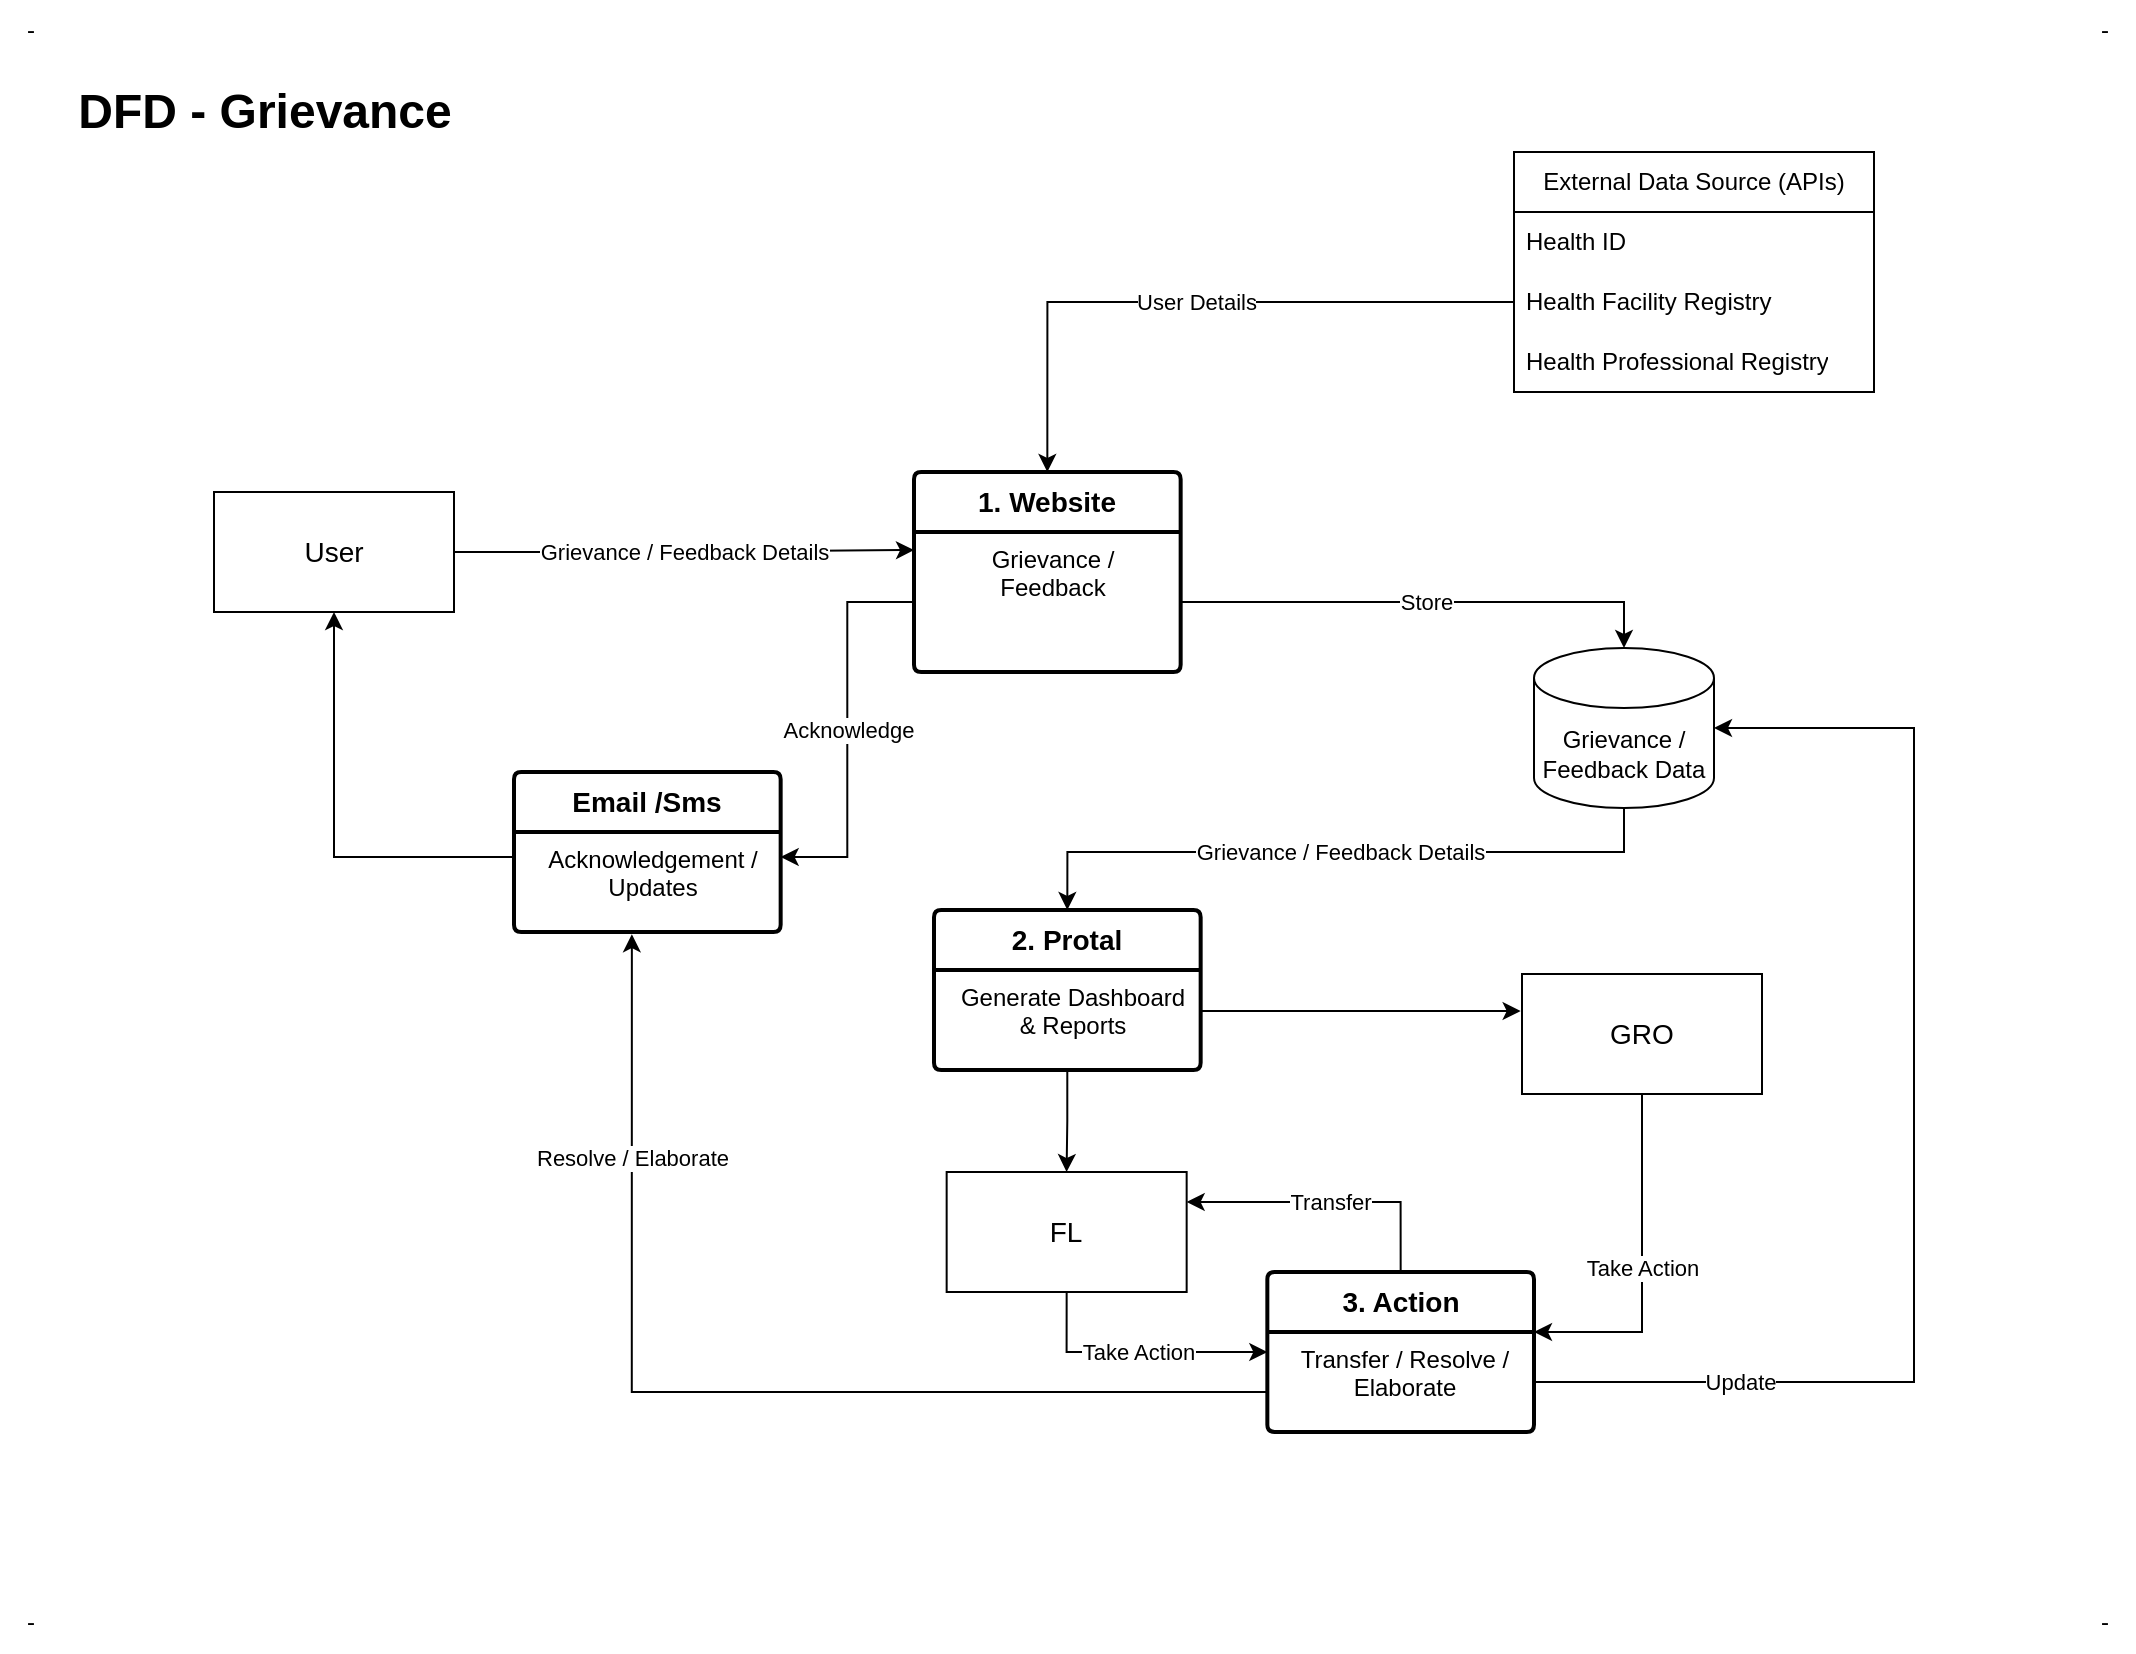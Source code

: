 <mxfile version="22.1.8" type="github">
  <diagram name="Page-1" id="5d7acffa-a066-3a61-03fe-96351882024d">
    <mxGraphModel dx="1293" dy="525" grid="1" gridSize="10" guides="1" tooltips="1" connect="1" arrows="1" fold="1" page="1" pageScale="1" pageWidth="1100" pageHeight="850" background="#ffffff" math="0" shadow="0">
      <root>
        <mxCell id="0" />
        <mxCell id="1" parent="0" />
        <mxCell id="2-qn9SCY0CSl4VwghT2g-1" value="&lt;font style=&quot;font-size: 14px;&quot;&gt;&lt;b style=&quot;&quot;&gt;1. Website&lt;/b&gt;&lt;/font&gt;" style="swimlane;childLayout=stackLayout;horizontal=1;startSize=30;horizontalStack=0;rounded=1;fontSize=14;fontStyle=0;strokeWidth=2;resizeParent=0;resizeLast=1;shadow=0;dashed=0;align=center;arcSize=4;whiteSpace=wrap;html=1;" parent="1" vertex="1">
          <mxGeometry x="460" y="240" width="133.33" height="100" as="geometry" />
        </mxCell>
        <mxCell id="2-qn9SCY0CSl4VwghT2g-2" value="&lt;font style=&quot;font-size: 12px;&quot;&gt;Grievance / &lt;br&gt;Feedback&lt;/font&gt;" style="align=center;strokeColor=none;fillColor=none;spacingLeft=4;fontSize=12;verticalAlign=top;resizable=0;rotatable=0;part=1;html=1;" parent="2-qn9SCY0CSl4VwghT2g-1" vertex="1">
          <mxGeometry y="30" width="133.33" height="70" as="geometry" />
        </mxCell>
        <mxCell id="2-qn9SCY0CSl4VwghT2g-5" value="&lt;font style=&quot;font-size: 14px;&quot;&gt;User&lt;/font&gt;" style="rounded=0;whiteSpace=wrap;html=1;" parent="1" vertex="1">
          <mxGeometry x="110" y="250" width="120" height="60" as="geometry" />
        </mxCell>
        <mxCell id="2-qn9SCY0CSl4VwghT2g-9" value="" style="endArrow=classic;html=1;rounded=0;edgeStyle=orthogonalEdgeStyle;exitX=1;exitY=0.5;exitDx=0;exitDy=0;" parent="1" source="2-qn9SCY0CSl4VwghT2g-5" edge="1">
          <mxGeometry relative="1" as="geometry">
            <mxPoint x="240" y="280" as="sourcePoint" />
            <mxPoint x="460" y="279" as="targetPoint" />
          </mxGeometry>
        </mxCell>
        <mxCell id="2-qn9SCY0CSl4VwghT2g-10" value="Grievance / Feedback Details" style="edgeLabel;resizable=0;html=1;align=center;verticalAlign=middle;" parent="2-qn9SCY0CSl4VwghT2g-9" connectable="0" vertex="1">
          <mxGeometry relative="1" as="geometry" />
        </mxCell>
        <mxCell id="2-qn9SCY0CSl4VwghT2g-19" value="&lt;font style=&quot;font-size: 14px;&quot;&gt;GRO&lt;/font&gt;" style="rounded=0;whiteSpace=wrap;html=1;" parent="1" vertex="1">
          <mxGeometry x="764" y="491" width="120" height="60" as="geometry" />
        </mxCell>
        <mxCell id="2-qn9SCY0CSl4VwghT2g-20" value="Grievance / Feedback Data" style="shape=cylinder3;whiteSpace=wrap;html=1;boundedLbl=1;backgroundOutline=1;size=15;" parent="1" vertex="1">
          <mxGeometry x="770" y="328" width="90" height="80" as="geometry" />
        </mxCell>
        <mxCell id="2-qn9SCY0CSl4VwghT2g-21" value="" style="endArrow=classic;html=1;rounded=0;edgeStyle=orthogonalEdgeStyle;exitX=1;exitY=0.5;exitDx=0;exitDy=0;entryX=0.5;entryY=0;entryDx=0;entryDy=0;entryPerimeter=0;" parent="1" source="2-qn9SCY0CSl4VwghT2g-2" target="2-qn9SCY0CSl4VwghT2g-20" edge="1">
          <mxGeometry relative="1" as="geometry">
            <mxPoint x="500" y="410" as="sourcePoint" />
            <mxPoint x="660" y="410" as="targetPoint" />
          </mxGeometry>
        </mxCell>
        <mxCell id="2-qn9SCY0CSl4VwghT2g-22" value="Store" style="edgeLabel;resizable=0;html=1;align=center;verticalAlign=middle;" parent="2-qn9SCY0CSl4VwghT2g-21" connectable="0" vertex="1">
          <mxGeometry relative="1" as="geometry" />
        </mxCell>
        <mxCell id="2-qn9SCY0CSl4VwghT2g-29" value="&lt;font style=&quot;font-size: 14px;&quot;&gt;&lt;b style=&quot;&quot;&gt;2. Protal&lt;/b&gt;&lt;/font&gt;" style="swimlane;childLayout=stackLayout;horizontal=1;startSize=30;horizontalStack=0;rounded=1;fontSize=14;fontStyle=0;strokeWidth=2;resizeParent=0;resizeLast=1;shadow=0;dashed=0;align=center;arcSize=4;whiteSpace=wrap;html=1;" parent="1" vertex="1">
          <mxGeometry x="470" y="459" width="133.33" height="80" as="geometry" />
        </mxCell>
        <mxCell id="2-qn9SCY0CSl4VwghT2g-30" value="&lt;font style=&quot;font-size: 12px;&quot;&gt;Generate Dashboard&lt;br&gt;&amp;amp; Reports&lt;/font&gt;" style="align=center;strokeColor=none;fillColor=none;spacingLeft=4;fontSize=12;verticalAlign=top;resizable=0;rotatable=0;part=1;html=1;" parent="2-qn9SCY0CSl4VwghT2g-29" vertex="1">
          <mxGeometry y="30" width="133.33" height="50" as="geometry" />
        </mxCell>
        <mxCell id="ZYt9PUyYWpOB_vdmKRMF-1" value="&lt;font style=&quot;font-size: 14px;&quot;&gt;&lt;b style=&quot;&quot;&gt;Email /Sms&lt;/b&gt;&lt;/font&gt;" style="swimlane;childLayout=stackLayout;horizontal=1;startSize=30;horizontalStack=0;rounded=1;fontSize=14;fontStyle=0;strokeWidth=2;resizeParent=0;resizeLast=1;shadow=0;dashed=0;align=center;arcSize=4;whiteSpace=wrap;html=1;" parent="1" vertex="1">
          <mxGeometry x="260" y="390" width="133.33" height="80" as="geometry" />
        </mxCell>
        <mxCell id="ZYt9PUyYWpOB_vdmKRMF-2" value="Acknowledgement / &lt;br&gt;Updates" style="align=center;strokeColor=none;fillColor=none;spacingLeft=4;fontSize=12;verticalAlign=top;resizable=0;rotatable=0;part=1;html=1;" parent="ZYt9PUyYWpOB_vdmKRMF-1" vertex="1">
          <mxGeometry y="30" width="133.33" height="50" as="geometry" />
        </mxCell>
        <mxCell id="ZYt9PUyYWpOB_vdmKRMF-3" value="" style="endArrow=classic;html=1;rounded=0;edgeStyle=orthogonalEdgeStyle;exitX=0;exitY=0.5;exitDx=0;exitDy=0;entryX=1;entryY=0.25;entryDx=0;entryDy=0;" parent="1" source="2-qn9SCY0CSl4VwghT2g-2" target="ZYt9PUyYWpOB_vdmKRMF-2" edge="1">
          <mxGeometry relative="1" as="geometry">
            <mxPoint x="230" y="320" as="sourcePoint" />
            <mxPoint x="390" y="320" as="targetPoint" />
          </mxGeometry>
        </mxCell>
        <mxCell id="ZYt9PUyYWpOB_vdmKRMF-4" value="Acknowledge" style="edgeLabel;resizable=0;html=1;align=center;verticalAlign=middle;" parent="ZYt9PUyYWpOB_vdmKRMF-3" connectable="0" vertex="1">
          <mxGeometry relative="1" as="geometry" />
        </mxCell>
        <mxCell id="ZYt9PUyYWpOB_vdmKRMF-6" value="" style="endArrow=classic;html=1;rounded=0;edgeStyle=orthogonalEdgeStyle;entryX=0.5;entryY=1;entryDx=0;entryDy=0;exitX=0;exitY=0.25;exitDx=0;exitDy=0;" parent="1" source="ZYt9PUyYWpOB_vdmKRMF-2" target="2-qn9SCY0CSl4VwghT2g-5" edge="1">
          <mxGeometry relative="1" as="geometry">
            <mxPoint x="90" y="330" as="sourcePoint" />
            <mxPoint x="250" y="330" as="targetPoint" />
          </mxGeometry>
        </mxCell>
        <mxCell id="ZYt9PUyYWpOB_vdmKRMF-18" value="" style="endArrow=classic;html=1;rounded=0;edgeStyle=orthogonalEdgeStyle;" parent="1" edge="1">
          <mxGeometry relative="1" as="geometry">
            <mxPoint x="603.33" y="509.5" as="sourcePoint" />
            <mxPoint x="763.33" y="509.5" as="targetPoint" />
          </mxGeometry>
        </mxCell>
        <mxCell id="ZYt9PUyYWpOB_vdmKRMF-21" value="" style="endArrow=classic;html=1;rounded=0;edgeStyle=orthogonalEdgeStyle;exitX=0.5;exitY=1;exitDx=0;exitDy=0;exitPerimeter=0;entryX=0.5;entryY=0;entryDx=0;entryDy=0;" parent="1" source="2-qn9SCY0CSl4VwghT2g-20" target="2-qn9SCY0CSl4VwghT2g-29" edge="1">
          <mxGeometry relative="1" as="geometry">
            <mxPoint x="560" y="390" as="sourcePoint" />
            <mxPoint x="720" y="390" as="targetPoint" />
            <Array as="points">
              <mxPoint x="815" y="430" />
              <mxPoint x="537" y="430" />
            </Array>
          </mxGeometry>
        </mxCell>
        <mxCell id="ZYt9PUyYWpOB_vdmKRMF-22" value="Grievance / Feedback Details" style="edgeLabel;resizable=0;html=1;align=center;verticalAlign=middle;" parent="ZYt9PUyYWpOB_vdmKRMF-21" connectable="0" vertex="1">
          <mxGeometry relative="1" as="geometry" />
        </mxCell>
        <mxCell id="ZYt9PUyYWpOB_vdmKRMF-25" value="&lt;font style=&quot;font-size: 14px;&quot;&gt;&lt;b style=&quot;&quot;&gt;3. Action&lt;/b&gt;&lt;/font&gt;" style="swimlane;childLayout=stackLayout;horizontal=1;startSize=30;horizontalStack=0;rounded=1;fontSize=14;fontStyle=0;strokeWidth=2;resizeParent=0;resizeLast=1;shadow=0;dashed=0;align=center;arcSize=4;whiteSpace=wrap;html=1;" parent="1" vertex="1">
          <mxGeometry x="636.67" y="640" width="133.33" height="80" as="geometry" />
        </mxCell>
        <mxCell id="ZYt9PUyYWpOB_vdmKRMF-26" value="Transfer / Resolve / &lt;br&gt;Elaborate" style="align=center;strokeColor=none;fillColor=none;spacingLeft=4;fontSize=12;verticalAlign=top;resizable=0;rotatable=0;part=1;html=1;" parent="ZYt9PUyYWpOB_vdmKRMF-25" vertex="1">
          <mxGeometry y="30" width="133.33" height="50" as="geometry" />
        </mxCell>
        <mxCell id="ZYt9PUyYWpOB_vdmKRMF-31" value="&lt;font style=&quot;font-size: 14px;&quot;&gt;FL&lt;/font&gt;" style="rounded=0;whiteSpace=wrap;html=1;" parent="1" vertex="1">
          <mxGeometry x="476.33" y="590" width="120" height="60" as="geometry" />
        </mxCell>
        <mxCell id="ZYt9PUyYWpOB_vdmKRMF-44" value="" style="endArrow=classic;html=1;rounded=0;edgeStyle=orthogonalEdgeStyle;exitX=1;exitY=0.5;exitDx=0;exitDy=0;entryX=1;entryY=0.5;entryDx=0;entryDy=0;entryPerimeter=0;" parent="1" source="ZYt9PUyYWpOB_vdmKRMF-26" target="2-qn9SCY0CSl4VwghT2g-20" edge="1">
          <mxGeometry relative="1" as="geometry">
            <mxPoint x="900" y="420" as="sourcePoint" />
            <mxPoint x="1000" y="420" as="targetPoint" />
            <Array as="points">
              <mxPoint x="960" y="695" />
              <mxPoint x="960" y="368" />
            </Array>
          </mxGeometry>
        </mxCell>
        <mxCell id="ZYt9PUyYWpOB_vdmKRMF-64" value="Update" style="edgeLabel;html=1;align=center;verticalAlign=middle;resizable=0;points=[];" parent="ZYt9PUyYWpOB_vdmKRMF-44" vertex="1" connectable="0">
          <mxGeometry x="-0.666" relative="1" as="geometry">
            <mxPoint as="offset" />
          </mxGeometry>
        </mxCell>
        <mxCell id="ZYt9PUyYWpOB_vdmKRMF-48" value="External Data Source (APIs)" style="swimlane;fontStyle=0;childLayout=stackLayout;horizontal=1;startSize=30;horizontalStack=0;resizeParent=1;resizeParentMax=0;resizeLast=0;collapsible=1;marginBottom=0;whiteSpace=wrap;html=1;" parent="1" vertex="1">
          <mxGeometry x="760" y="80" width="180" height="120" as="geometry" />
        </mxCell>
        <mxCell id="ZYt9PUyYWpOB_vdmKRMF-49" value="Health ID" style="text;strokeColor=none;fillColor=none;align=left;verticalAlign=middle;spacingLeft=4;spacingRight=4;overflow=hidden;points=[[0,0.5],[1,0.5]];portConstraint=eastwest;rotatable=0;whiteSpace=wrap;html=1;" parent="ZYt9PUyYWpOB_vdmKRMF-48" vertex="1">
          <mxGeometry y="30" width="180" height="30" as="geometry" />
        </mxCell>
        <mxCell id="ZYt9PUyYWpOB_vdmKRMF-50" value="Health Facility Registry" style="text;strokeColor=none;fillColor=none;align=left;verticalAlign=middle;spacingLeft=4;spacingRight=4;overflow=hidden;points=[[0,0.5],[1,0.5]];portConstraint=eastwest;rotatable=0;whiteSpace=wrap;html=1;" parent="ZYt9PUyYWpOB_vdmKRMF-48" vertex="1">
          <mxGeometry y="60" width="180" height="30" as="geometry" />
        </mxCell>
        <mxCell id="ZYt9PUyYWpOB_vdmKRMF-51" value="Health Professional Registry" style="text;strokeColor=none;fillColor=none;align=left;verticalAlign=middle;spacingLeft=4;spacingRight=4;overflow=hidden;points=[[0,0.5],[1,0.5]];portConstraint=eastwest;rotatable=0;whiteSpace=wrap;html=1;" parent="ZYt9PUyYWpOB_vdmKRMF-48" vertex="1">
          <mxGeometry y="90" width="180" height="30" as="geometry" />
        </mxCell>
        <mxCell id="ZYt9PUyYWpOB_vdmKRMF-52" value="" style="endArrow=classic;html=1;rounded=0;edgeStyle=orthogonalEdgeStyle;exitX=0;exitY=0.5;exitDx=0;exitDy=0;entryX=0.5;entryY=0;entryDx=0;entryDy=0;" parent="1" source="ZYt9PUyYWpOB_vdmKRMF-50" target="2-qn9SCY0CSl4VwghT2g-1" edge="1">
          <mxGeometry relative="1" as="geometry">
            <mxPoint x="580" y="100" as="sourcePoint" />
            <mxPoint x="740" y="100" as="targetPoint" />
          </mxGeometry>
        </mxCell>
        <mxCell id="ZYt9PUyYWpOB_vdmKRMF-53" value="User Details" style="edgeLabel;resizable=0;html=1;align=center;verticalAlign=middle;" parent="ZYt9PUyYWpOB_vdmKRMF-52" connectable="0" vertex="1">
          <mxGeometry relative="1" as="geometry" />
        </mxCell>
        <mxCell id="ZYt9PUyYWpOB_vdmKRMF-55" value="&lt;font style=&quot;font-size: 24px;&quot;&gt;&lt;b&gt;DFD - Grievance&lt;/b&gt;&lt;/font&gt;" style="text;html=1;align=center;verticalAlign=middle;resizable=0;points=[];autosize=1;strokeColor=none;fillColor=none;" parent="1" vertex="1">
          <mxGeometry x="30" y="40" width="210" height="40" as="geometry" />
        </mxCell>
        <mxCell id="ZYt9PUyYWpOB_vdmKRMF-56" value="" style="endArrow=classic;html=1;rounded=0;edgeStyle=orthogonalEdgeStyle;entryX=1;entryY=0.25;entryDx=0;entryDy=0;exitX=0.5;exitY=0;exitDx=0;exitDy=0;" parent="1" source="ZYt9PUyYWpOB_vdmKRMF-25" target="ZYt9PUyYWpOB_vdmKRMF-31" edge="1">
          <mxGeometry relative="1" as="geometry">
            <mxPoint x="630" y="590" as="sourcePoint" />
            <mxPoint x="730" y="590" as="targetPoint" />
          </mxGeometry>
        </mxCell>
        <mxCell id="ZYt9PUyYWpOB_vdmKRMF-57" value="Transfer" style="edgeLabel;resizable=0;html=1;align=center;verticalAlign=middle;" parent="ZYt9PUyYWpOB_vdmKRMF-56" connectable="0" vertex="1">
          <mxGeometry relative="1" as="geometry" />
        </mxCell>
        <mxCell id="ZYt9PUyYWpOB_vdmKRMF-61" value="" style="edgeStyle=orthogonalEdgeStyle;rounded=0;orthogonalLoop=1;jettySize=auto;html=1;" parent="1" source="2-qn9SCY0CSl4VwghT2g-30" target="ZYt9PUyYWpOB_vdmKRMF-31" edge="1">
          <mxGeometry relative="1" as="geometry" />
        </mxCell>
        <mxCell id="ZYt9PUyYWpOB_vdmKRMF-62" value="" style="endArrow=classic;html=1;rounded=0;edgeStyle=orthogonalEdgeStyle;entryX=0;entryY=0.5;entryDx=0;entryDy=0;exitX=0.5;exitY=1;exitDx=0;exitDy=0;" parent="1" source="ZYt9PUyYWpOB_vdmKRMF-31" target="ZYt9PUyYWpOB_vdmKRMF-25" edge="1">
          <mxGeometry relative="1" as="geometry">
            <mxPoint x="536.33" y="650" as="sourcePoint" />
            <mxPoint x="536.33" y="750" as="targetPoint" />
          </mxGeometry>
        </mxCell>
        <mxCell id="ZYt9PUyYWpOB_vdmKRMF-63" value="Take Action" style="edgeLabel;resizable=0;html=1;align=center;verticalAlign=middle;" parent="ZYt9PUyYWpOB_vdmKRMF-62" connectable="0" vertex="1">
          <mxGeometry relative="1" as="geometry" />
        </mxCell>
        <mxCell id="ZYt9PUyYWpOB_vdmKRMF-65" value="" style="endArrow=classic;html=1;rounded=0;edgeStyle=orthogonalEdgeStyle;exitX=0.5;exitY=1;exitDx=0;exitDy=0;entryX=1;entryY=0;entryDx=0;entryDy=0;" parent="1" source="2-qn9SCY0CSl4VwghT2g-19" target="ZYt9PUyYWpOB_vdmKRMF-26" edge="1">
          <mxGeometry relative="1" as="geometry">
            <mxPoint x="790" y="580" as="sourcePoint" />
            <mxPoint x="790" y="670" as="targetPoint" />
            <Array as="points">
              <mxPoint x="824" y="670" />
            </Array>
          </mxGeometry>
        </mxCell>
        <mxCell id="ZYt9PUyYWpOB_vdmKRMF-66" value="Take Action" style="edgeLabel;resizable=0;html=1;align=center;verticalAlign=middle;" parent="ZYt9PUyYWpOB_vdmKRMF-65" connectable="0" vertex="1">
          <mxGeometry relative="1" as="geometry" />
        </mxCell>
        <mxCell id="ZYt9PUyYWpOB_vdmKRMF-67" value="" style="endArrow=classic;html=1;rounded=0;edgeStyle=orthogonalEdgeStyle;entryX=0.442;entryY=1.022;entryDx=0;entryDy=0;entryPerimeter=0;exitX=0;exitY=0.75;exitDx=0;exitDy=0;" parent="1" source="ZYt9PUyYWpOB_vdmKRMF-25" target="ZYt9PUyYWpOB_vdmKRMF-2" edge="1">
          <mxGeometry relative="1" as="geometry">
            <mxPoint x="280" y="530" as="sourcePoint" />
            <mxPoint x="380" y="530" as="targetPoint" />
          </mxGeometry>
        </mxCell>
        <mxCell id="ZYt9PUyYWpOB_vdmKRMF-69" value="Resolve / Elaborate" style="edgeLabel;html=1;align=center;verticalAlign=middle;resizable=0;points=[];" parent="ZYt9PUyYWpOB_vdmKRMF-67" vertex="1" connectable="0">
          <mxGeometry x="0.591" relative="1" as="geometry">
            <mxPoint as="offset" />
          </mxGeometry>
        </mxCell>
        <mxCell id="0VLi91HREHI5IsiUDRW1-4" value="-" style="text;html=1;align=center;verticalAlign=middle;resizable=0;points=[];autosize=1;strokeColor=none;fillColor=none;" vertex="1" parent="1">
          <mxGeometry x="3" y="4" width="30" height="30" as="geometry" />
        </mxCell>
        <mxCell id="0VLi91HREHI5IsiUDRW1-5" value="-" style="text;html=1;align=center;verticalAlign=middle;resizable=0;points=[];autosize=1;strokeColor=none;fillColor=none;" vertex="1" parent="1">
          <mxGeometry x="1040" y="4" width="30" height="30" as="geometry" />
        </mxCell>
        <mxCell id="0VLi91HREHI5IsiUDRW1-6" value="-" style="text;html=1;align=center;verticalAlign=middle;resizable=0;points=[];autosize=1;strokeColor=none;fillColor=none;" vertex="1" parent="1">
          <mxGeometry x="1040" y="800" width="30" height="30" as="geometry" />
        </mxCell>
        <mxCell id="0VLi91HREHI5IsiUDRW1-7" value="-" style="text;html=1;align=center;verticalAlign=middle;resizable=0;points=[];autosize=1;strokeColor=none;fillColor=none;" vertex="1" parent="1">
          <mxGeometry x="3" y="800" width="30" height="30" as="geometry" />
        </mxCell>
      </root>
    </mxGraphModel>
  </diagram>
</mxfile>

